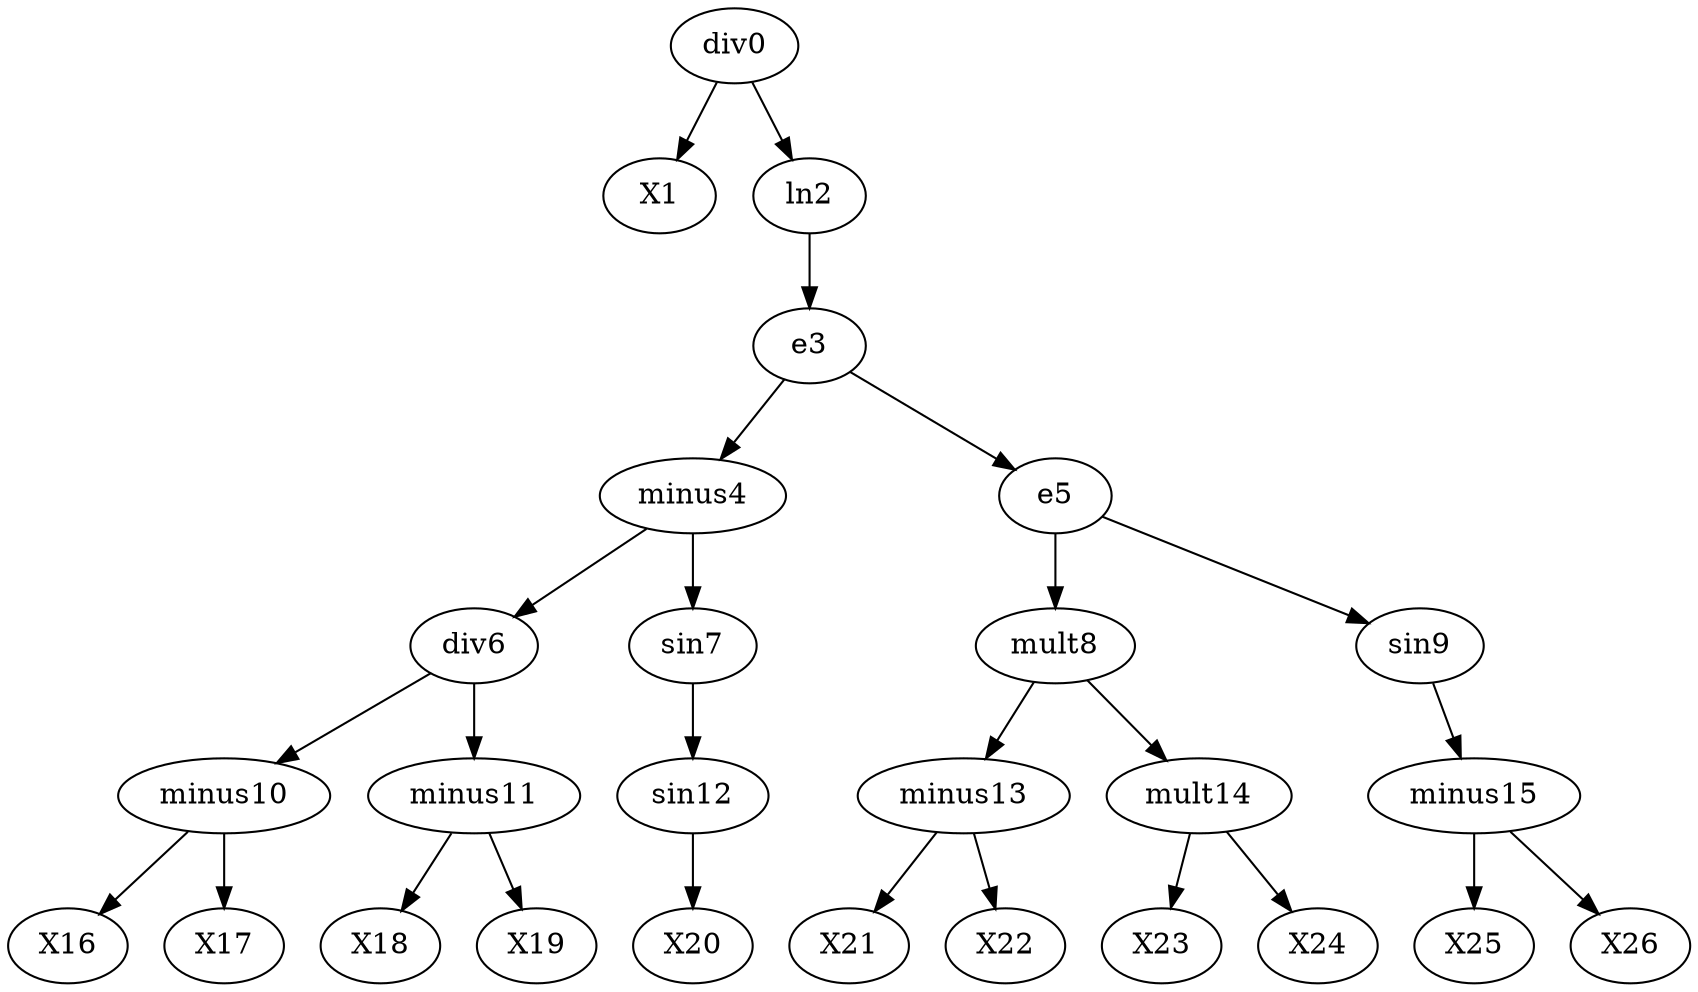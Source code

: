 digraph T {
	div0 -> X1;
	div0 -> ln2;
	ln2 -> e3;
	e3 -> minus4;
	e3 -> e5;
	minus4 -> div6;
	minus4 -> sin7;
	e5 -> mult8;
	e5 -> sin9;
	div6 -> minus10;
	div6 -> minus11;
	sin7 -> sin12;
	mult8 -> minus13;
	mult8 -> mult14;
	sin9 -> minus15;
	minus10 -> X16;
	minus10 -> X17;
	minus11 -> X18;
	minus11 -> X19;
	sin12 -> X20;
	minus13 -> X21;
	minus13 -> X22;
	mult14 -> X23;
	mult14 -> X24;
	minus15 -> X25;
	minus15 -> X26;
}

